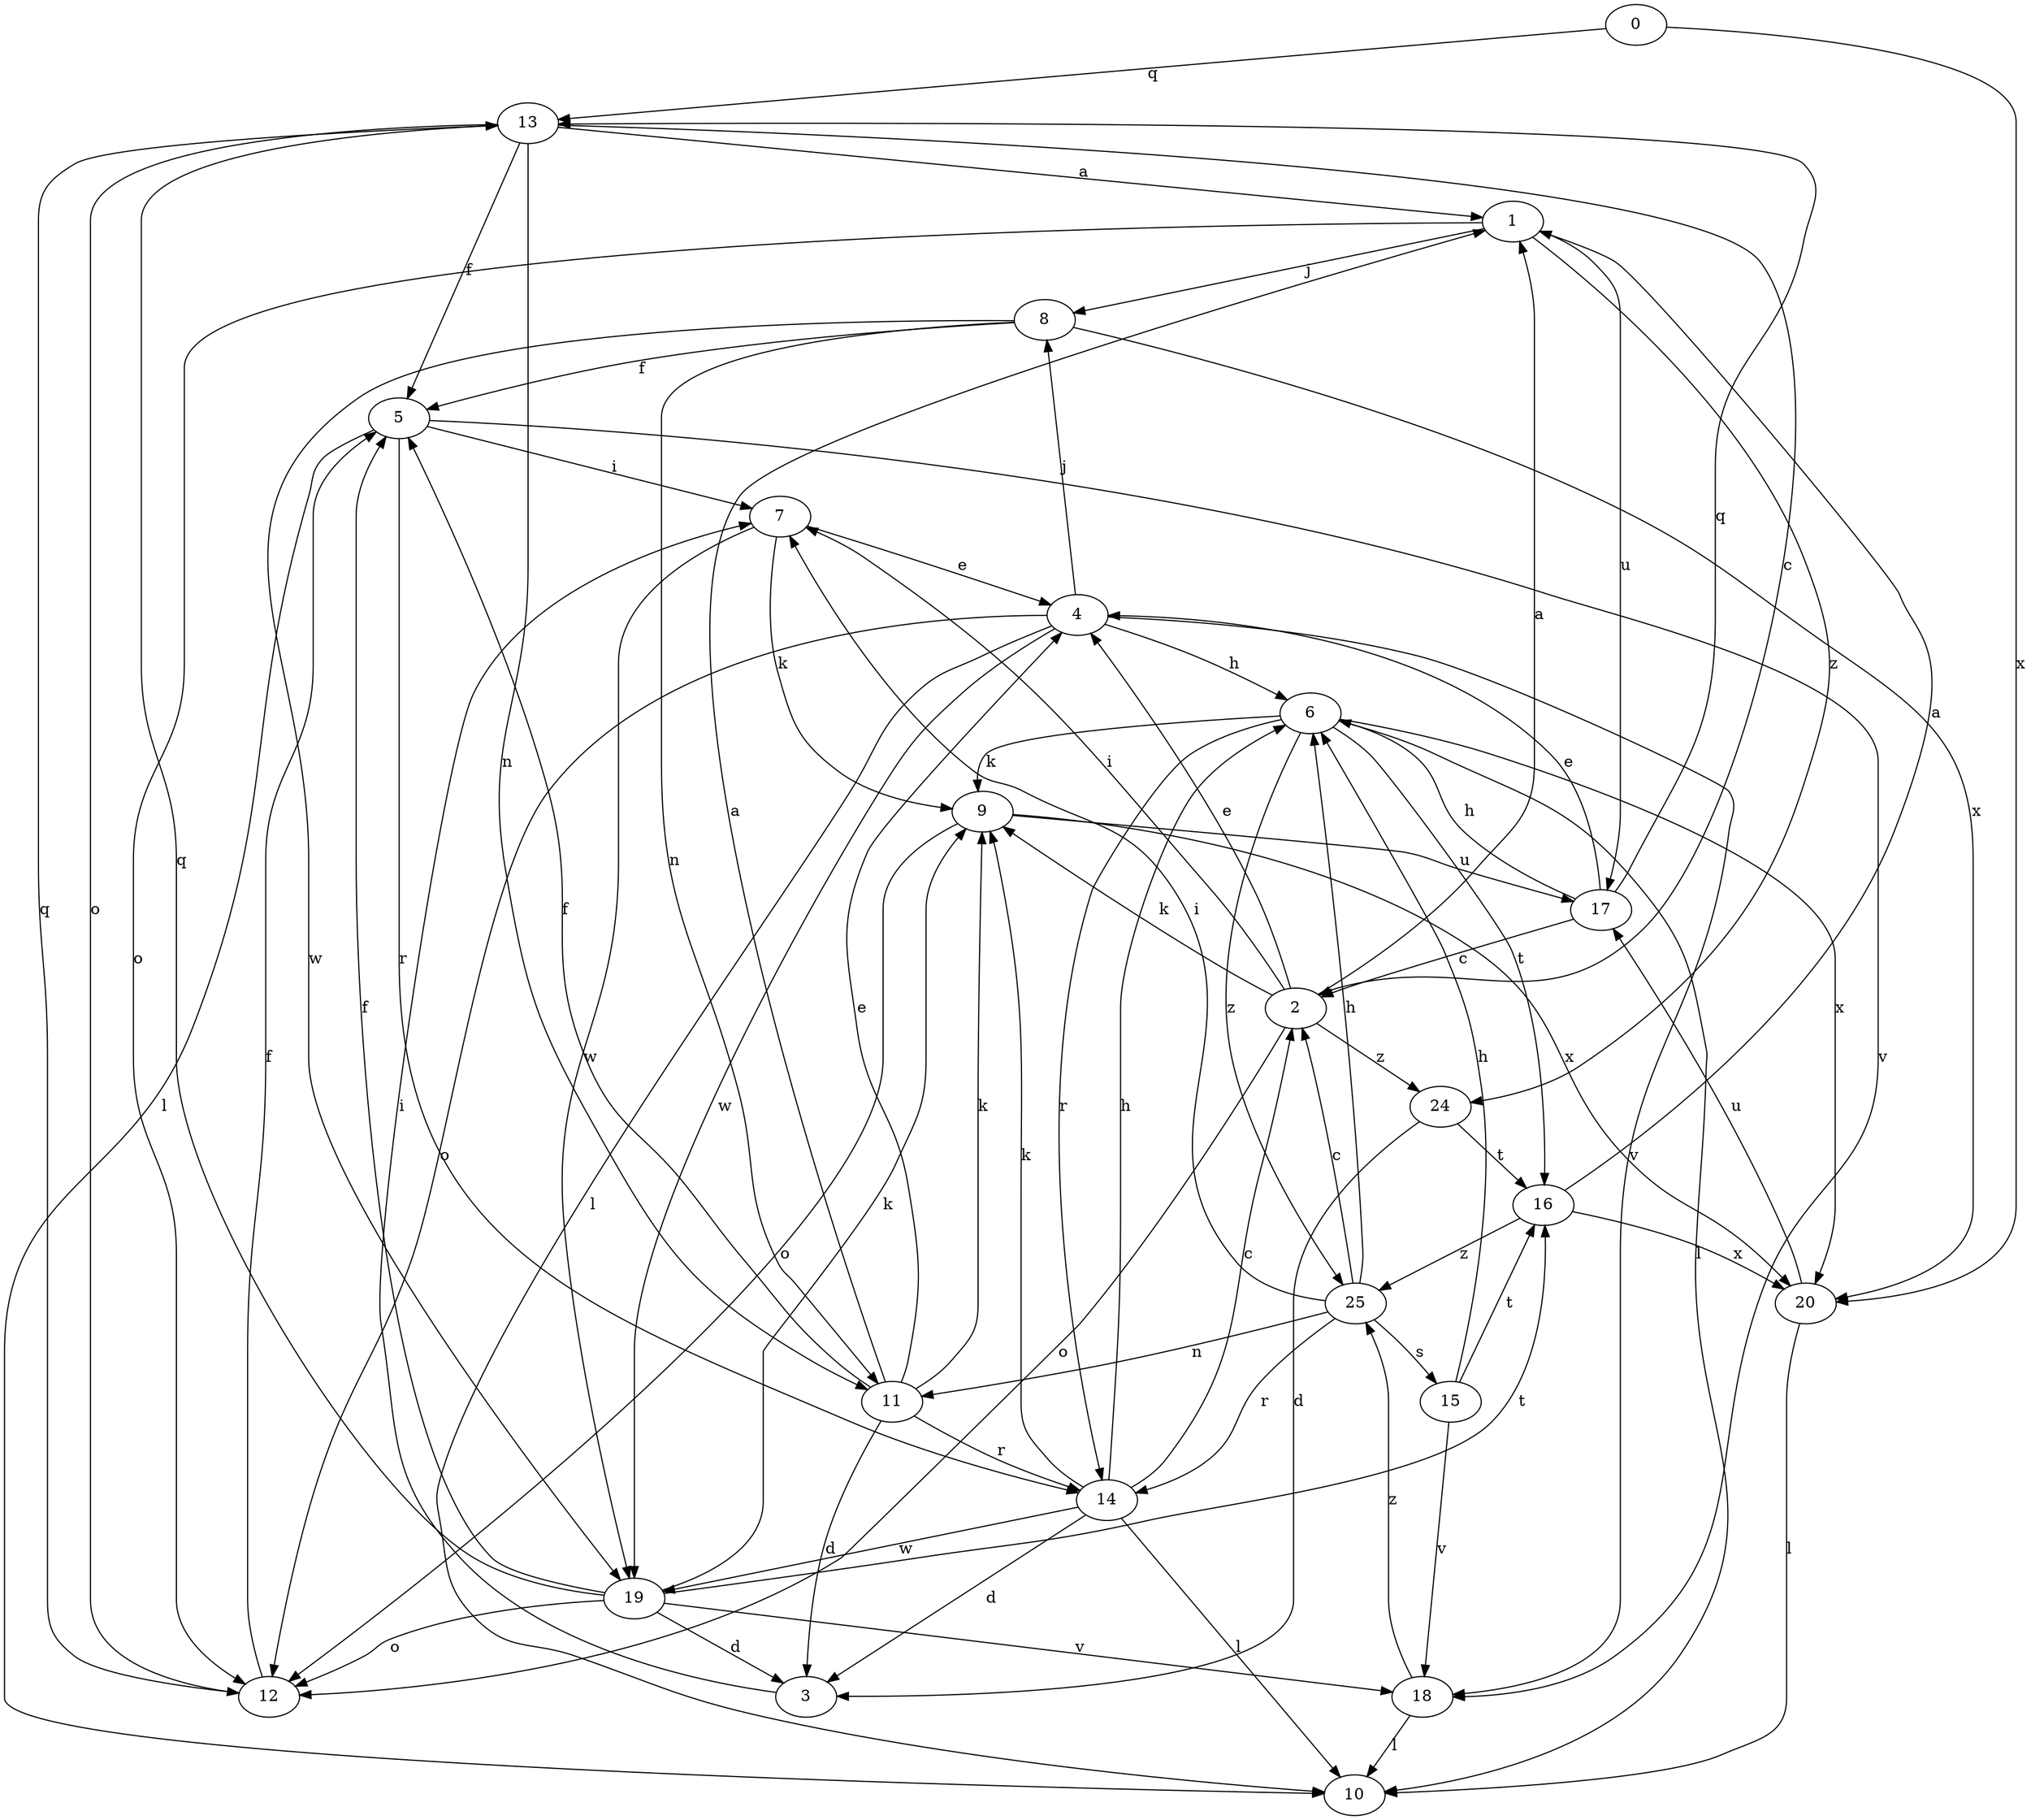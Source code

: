 strict digraph  {
0;
1;
2;
3;
4;
5;
6;
7;
8;
9;
10;
11;
12;
13;
14;
15;
16;
17;
18;
19;
20;
24;
25;
0 -> 13  [label=q];
0 -> 20  [label=x];
1 -> 8  [label=j];
1 -> 12  [label=o];
1 -> 17  [label=u];
1 -> 24  [label=z];
2 -> 1  [label=a];
2 -> 4  [label=e];
2 -> 7  [label=i];
2 -> 9  [label=k];
2 -> 12  [label=o];
2 -> 24  [label=z];
3 -> 7  [label=i];
4 -> 6  [label=h];
4 -> 8  [label=j];
4 -> 10  [label=l];
4 -> 12  [label=o];
4 -> 18  [label=v];
4 -> 19  [label=w];
5 -> 7  [label=i];
5 -> 10  [label=l];
5 -> 14  [label=r];
5 -> 18  [label=v];
6 -> 9  [label=k];
6 -> 10  [label=l];
6 -> 14  [label=r];
6 -> 16  [label=t];
6 -> 20  [label=x];
6 -> 25  [label=z];
7 -> 4  [label=e];
7 -> 9  [label=k];
7 -> 19  [label=w];
8 -> 5  [label=f];
8 -> 11  [label=n];
8 -> 19  [label=w];
8 -> 20  [label=x];
9 -> 12  [label=o];
9 -> 17  [label=u];
9 -> 20  [label=x];
11 -> 1  [label=a];
11 -> 3  [label=d];
11 -> 4  [label=e];
11 -> 5  [label=f];
11 -> 9  [label=k];
11 -> 14  [label=r];
12 -> 5  [label=f];
12 -> 13  [label=q];
13 -> 1  [label=a];
13 -> 2  [label=c];
13 -> 5  [label=f];
13 -> 11  [label=n];
13 -> 12  [label=o];
14 -> 2  [label=c];
14 -> 3  [label=d];
14 -> 6  [label=h];
14 -> 9  [label=k];
14 -> 10  [label=l];
14 -> 19  [label=w];
15 -> 6  [label=h];
15 -> 16  [label=t];
15 -> 18  [label=v];
16 -> 1  [label=a];
16 -> 20  [label=x];
16 -> 25  [label=z];
17 -> 2  [label=c];
17 -> 4  [label=e];
17 -> 6  [label=h];
17 -> 13  [label=q];
18 -> 10  [label=l];
18 -> 25  [label=z];
19 -> 3  [label=d];
19 -> 5  [label=f];
19 -> 9  [label=k];
19 -> 12  [label=o];
19 -> 13  [label=q];
19 -> 16  [label=t];
19 -> 18  [label=v];
20 -> 10  [label=l];
20 -> 17  [label=u];
24 -> 3  [label=d];
24 -> 16  [label=t];
25 -> 2  [label=c];
25 -> 6  [label=h];
25 -> 7  [label=i];
25 -> 11  [label=n];
25 -> 14  [label=r];
25 -> 15  [label=s];
}

